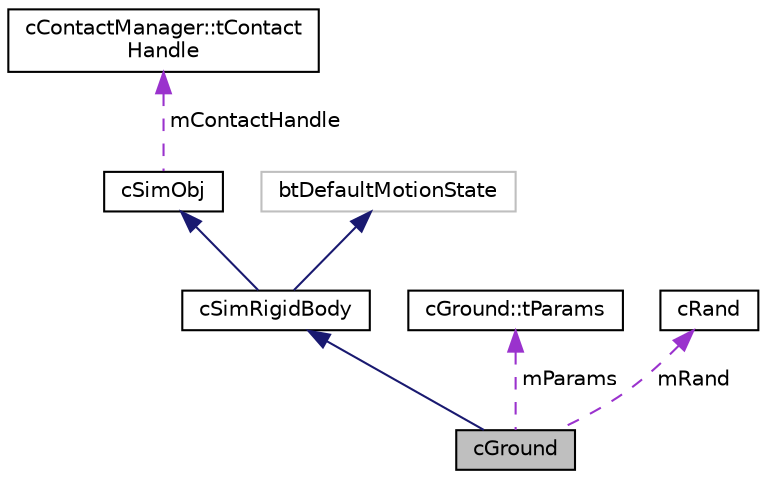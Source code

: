 digraph "cGround"
{
 // LATEX_PDF_SIZE
  edge [fontname="Helvetica",fontsize="10",labelfontname="Helvetica",labelfontsize="10"];
  node [fontname="Helvetica",fontsize="10",shape=record];
  Node1 [label="cGround",height=0.2,width=0.4,color="black", fillcolor="grey75", style="filled", fontcolor="black",tooltip=" "];
  Node2 -> Node1 [dir="back",color="midnightblue",fontsize="10",style="solid",fontname="Helvetica"];
  Node2 [label="cSimRigidBody",height=0.2,width=0.4,color="black", fillcolor="white", style="filled",URL="$classc_sim_rigid_body.html",tooltip=" "];
  Node3 -> Node2 [dir="back",color="midnightblue",fontsize="10",style="solid",fontname="Helvetica"];
  Node3 [label="cSimObj",height=0.2,width=0.4,color="black", fillcolor="white", style="filled",URL="$classc_sim_obj.html",tooltip=" "];
  Node4 -> Node3 [dir="back",color="darkorchid3",fontsize="10",style="dashed",label=" mContactHandle" ,fontname="Helvetica"];
  Node4 [label="cContactManager::tContact\lHandle",height=0.2,width=0.4,color="black", fillcolor="white", style="filled",URL="$structc_contact_manager_1_1t_contact_handle.html",tooltip=" "];
  Node5 -> Node2 [dir="back",color="midnightblue",fontsize="10",style="solid",fontname="Helvetica"];
  Node5 [label="btDefaultMotionState",height=0.2,width=0.4,color="grey75", fillcolor="white", style="filled",tooltip=" "];
  Node6 -> Node1 [dir="back",color="darkorchid3",fontsize="10",style="dashed",label=" mParams" ,fontname="Helvetica"];
  Node6 [label="cGround::tParams",height=0.2,width=0.4,color="black", fillcolor="white", style="filled",URL="$structc_ground_1_1t_params.html",tooltip=" "];
  Node7 -> Node1 [dir="back",color="darkorchid3",fontsize="10",style="dashed",label=" mRand" ,fontname="Helvetica"];
  Node7 [label="cRand",height=0.2,width=0.4,color="black", fillcolor="white", style="filled",URL="$classc_rand.html",tooltip=" "];
}
